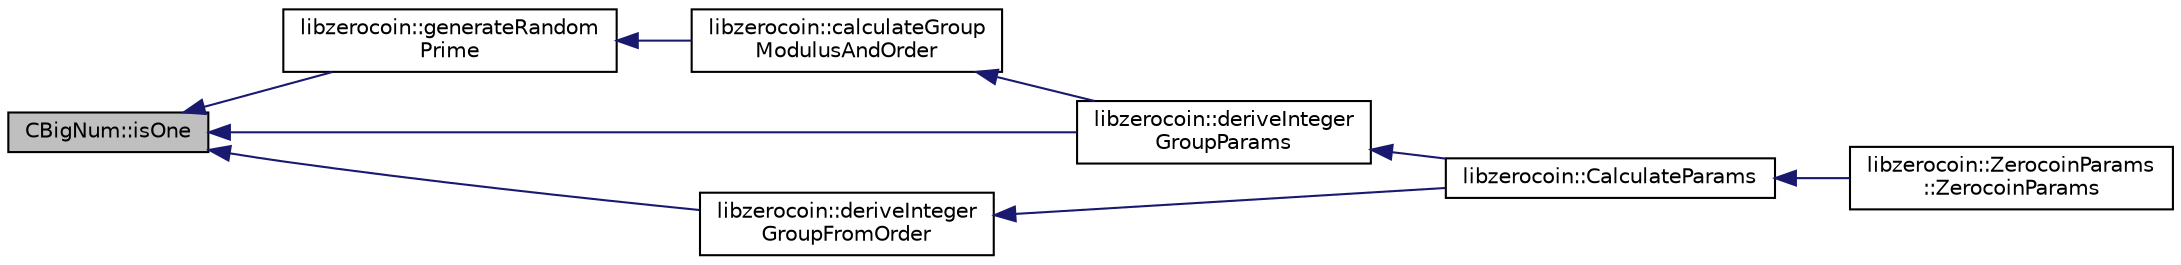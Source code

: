 digraph "CBigNum::isOne"
{
  edge [fontname="Helvetica",fontsize="10",labelfontname="Helvetica",labelfontsize="10"];
  node [fontname="Helvetica",fontsize="10",shape=record];
  rankdir="LR";
  Node128 [label="CBigNum::isOne",height=0.2,width=0.4,color="black", fillcolor="grey75", style="filled", fontcolor="black"];
  Node128 -> Node129 [dir="back",color="midnightblue",fontsize="10",style="solid",fontname="Helvetica"];
  Node129 [label="libzerocoin::deriveInteger\lGroupParams",height=0.2,width=0.4,color="black", fillcolor="white", style="filled",URL="$namespacelibzerocoin.html#a104c1a4d313174893b0de7595bfa7baa",tooltip="Deterministically compute a set of group parameters using NIST procedures. "];
  Node129 -> Node130 [dir="back",color="midnightblue",fontsize="10",style="solid",fontname="Helvetica"];
  Node130 [label="libzerocoin::CalculateParams",height=0.2,width=0.4,color="black", fillcolor="white", style="filled",URL="$namespacelibzerocoin.html#a6304d284cf7c81d9598ea68f3c5a81df",tooltip="Fill in a set of Zerocoin parameters from a modulus \"N\". "];
  Node130 -> Node131 [dir="back",color="midnightblue",fontsize="10",style="solid",fontname="Helvetica"];
  Node131 [label="libzerocoin::ZerocoinParams\l::ZerocoinParams",height=0.2,width=0.4,color="black", fillcolor="white", style="filled",URL="$classlibzerocoin_1_1_zerocoin_params.html#ad7abfc8417e3f07feb7b786cb13c72b0",tooltip="Construct a set of Zerocoin parameters from a modulus \"N\". "];
  Node128 -> Node132 [dir="back",color="midnightblue",fontsize="10",style="solid",fontname="Helvetica"];
  Node132 [label="libzerocoin::deriveInteger\lGroupFromOrder",height=0.2,width=0.4,color="black", fillcolor="white", style="filled",URL="$namespacelibzerocoin.html#a8d4a084866f5f0598e39704cedb96959",tooltip="Deterministically compute a set of group parameters with a specified order. "];
  Node132 -> Node130 [dir="back",color="midnightblue",fontsize="10",style="solid",fontname="Helvetica"];
  Node128 -> Node133 [dir="back",color="midnightblue",fontsize="10",style="solid",fontname="Helvetica"];
  Node133 [label="libzerocoin::generateRandom\lPrime",height=0.2,width=0.4,color="black", fillcolor="white", style="filled",URL="$namespacelibzerocoin.html#a2099b8bbbed1501554a9be21e74b9254",tooltip="Deterministically compute a random prime number. "];
  Node133 -> Node134 [dir="back",color="midnightblue",fontsize="10",style="solid",fontname="Helvetica"];
  Node134 [label="libzerocoin::calculateGroup\lModulusAndOrder",height=0.2,width=0.4,color="black", fillcolor="white", style="filled",URL="$namespacelibzerocoin.html#ae993b839bf47f3e64151b39abd3a5c08",tooltip="Deterministically compute a group description using NIST procedures. "];
  Node134 -> Node129 [dir="back",color="midnightblue",fontsize="10",style="solid",fontname="Helvetica"];
}
